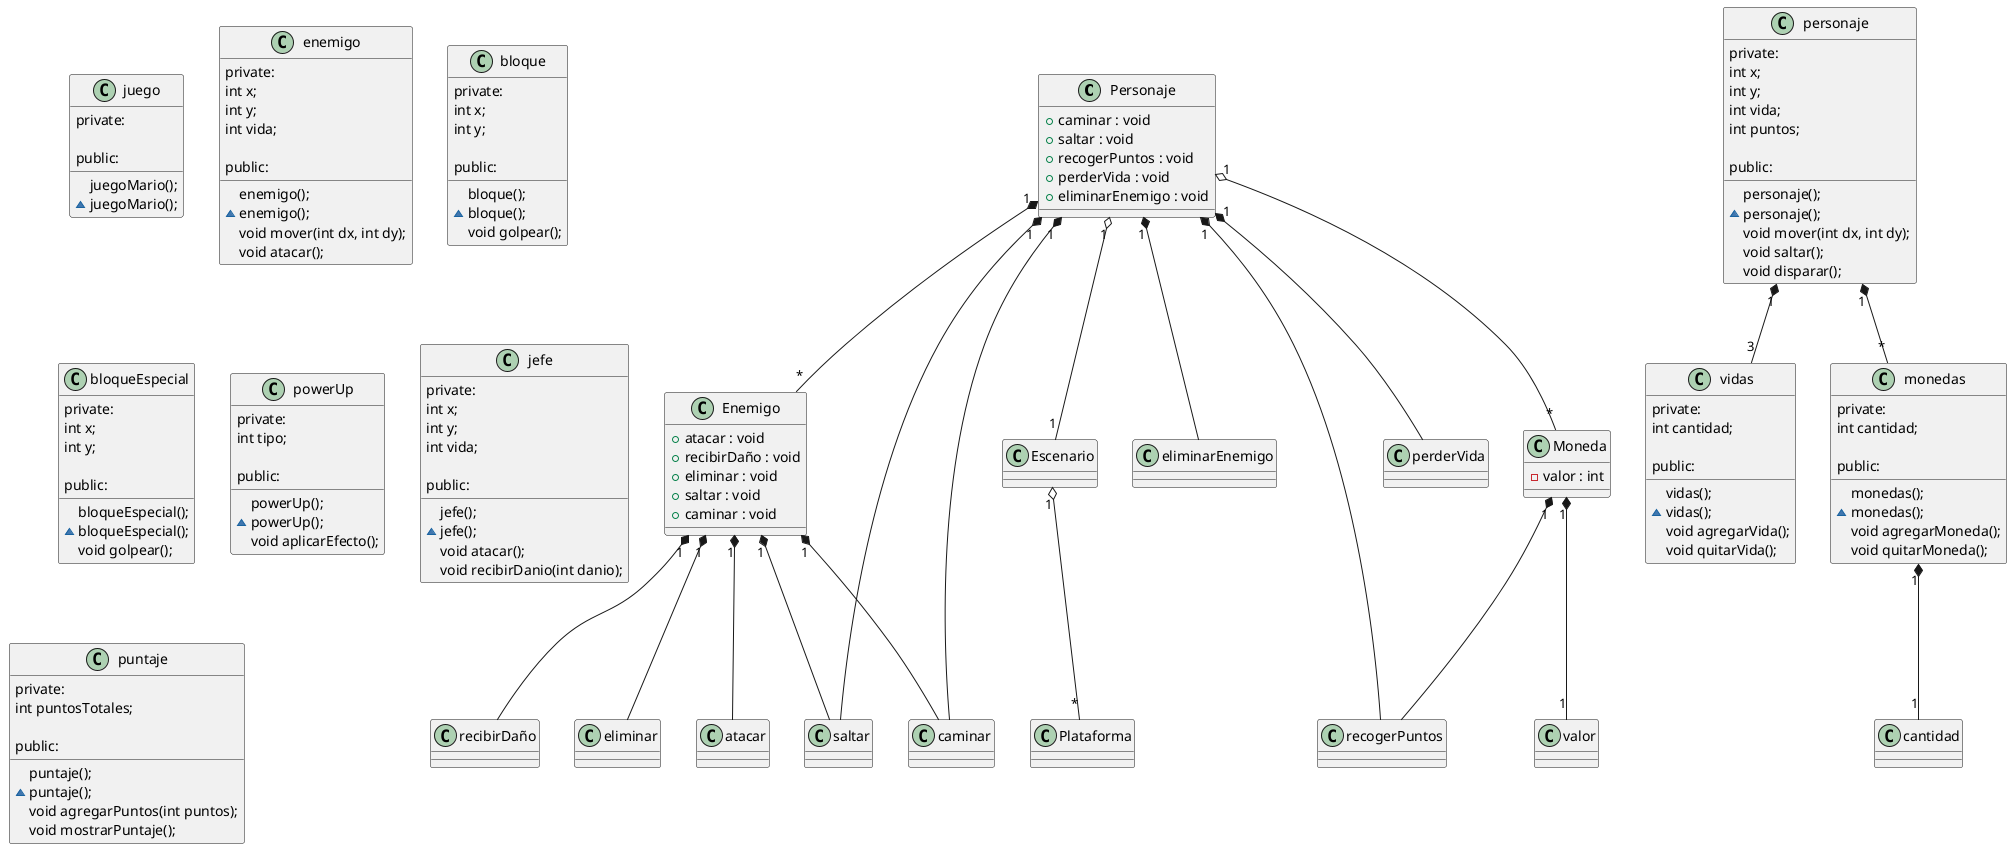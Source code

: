@startuml
class Personaje {
    + caminar : void
    + saltar : void
    + recogerPuntos : void
    + perderVida : void
    + eliminarEnemigo : void    
}

class Enemigo {
    + atacar : void
    + recibirDaño : void
    + eliminar : void
    + saltar : void
    + caminar : void
}

class Moneda {
    - valor : int
}

class Escenario {
   
}

class Plataforma {

}

class juego {
    private:

    public:
        juegoMario();
        ~juegoMario();
}

class personaje {
    private:
        int x;
        int y;
        int vida;
        int puntos;

    public:
        personaje();
        ~personaje();
        void mover(int dx, int dy);
        void saltar();
        void disparar();
}

class enemigo {
    private:
        int x;
        int y;
        int vida;

    public:
        enemigo();
        ~enemigo();
        void mover(int dx, int dy);
        void atacar();
}

class vidas {
    private:
        int cantidad;

    public:
        vidas();
        ~vidas();
        void agregarVida();
        void quitarVida();
}

class monedas {
    private:
        int cantidad;

    public:
        monedas();
        ~monedas();
        void agregarMoneda();
        void quitarMoneda();
}

class bloque {
    private:
        int x;
        int y;
        
    public:
        bloque();
        ~bloque();
        void golpear();
}

class bloqueEspecial {
    private:
        int x;
        int y;

    public:
        bloqueEspecial();
        ~bloqueEspecial();
        void golpear();
}

class powerUp {
    private:
        int tipo;

    public:
        powerUp();
        ~powerUp();
        void aplicarEfecto();
}

class jefe {
    private:
        int x;
        int y;
        int vida;

    public:
        jefe();
        ~jefe();
        void atacar();
        void recibirDanio(int danio);
}

class puntaje {
    private:
        int puntosTotales;

    public:
        puntaje();
        ~puntaje();
        void agregarPuntos(int puntos);
        void mostrarPuntaje();
}

personaje "1" *-- "3" vidas
personaje "1" *-- "*" monedas
monedas "1" *-- "1" cantidad
Personaje "1" *-- "*" Enemigo
Personaje "1" o-- "*" Moneda
Personaje "1" o-- "1" Escenario
Escenario "1" o-- "*" Plataforma
Personaje "1" *-- saltar
Enemigo "1" *-- saltar
Personaje "1" *-- caminar
Enemigo "1" *-- caminar
Personaje "1" *-- recogerPuntos
Personaje "1" *-- perderVida
Personaje "1" *-- eliminarEnemigo
Enemigo "1" *-- atacar
Enemigo "1" *-- recibirDaño
Enemigo "1" *-- eliminar
Moneda "1" *-- "1" valor
Moneda "1" *-- recogerPuntos

@enduml